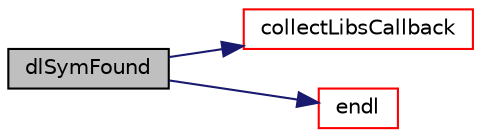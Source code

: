 digraph "dlSymFound"
{
  bgcolor="transparent";
  edge [fontname="Helvetica",fontsize="10",labelfontname="Helvetica",labelfontsize="10"];
  node [fontname="Helvetica",fontsize="10",shape=record];
  rankdir="LR";
  Node1 [label="dlSymFound",height=0.2,width=0.4,color="black", fillcolor="grey75", style="filled", fontcolor="black"];
  Node1 -> Node2 [color="midnightblue",fontsize="10",style="solid",fontname="Helvetica"];
  Node2 [label="collectLibsCallback",height=0.2,width=0.4,color="red",URL="$a09221.html#af88215f6b9adb1e4d1bcd85bc0225476"];
  Node1 -> Node3 [color="midnightblue",fontsize="10",style="solid",fontname="Helvetica"];
  Node3 [label="endl",height=0.2,width=0.4,color="red",URL="$a10974.html#a2db8fe02a0d3909e9351bb4275b23ce4",tooltip="Add newline and flush stream. "];
}
